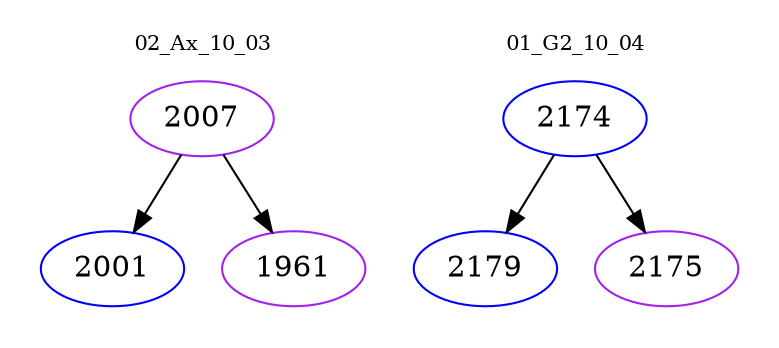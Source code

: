 digraph{
subgraph cluster_0 {
color = white
label = "02_Ax_10_03";
fontsize=10;
T0_2007 [label="2007", color="purple"]
T0_2007 -> T0_2001 [color="black"]
T0_2001 [label="2001", color="blue"]
T0_2007 -> T0_1961 [color="black"]
T0_1961 [label="1961", color="purple"]
}
subgraph cluster_1 {
color = white
label = "01_G2_10_04";
fontsize=10;
T1_2174 [label="2174", color="blue"]
T1_2174 -> T1_2179 [color="black"]
T1_2179 [label="2179", color="blue"]
T1_2174 -> T1_2175 [color="black"]
T1_2175 [label="2175", color="purple"]
}
}
